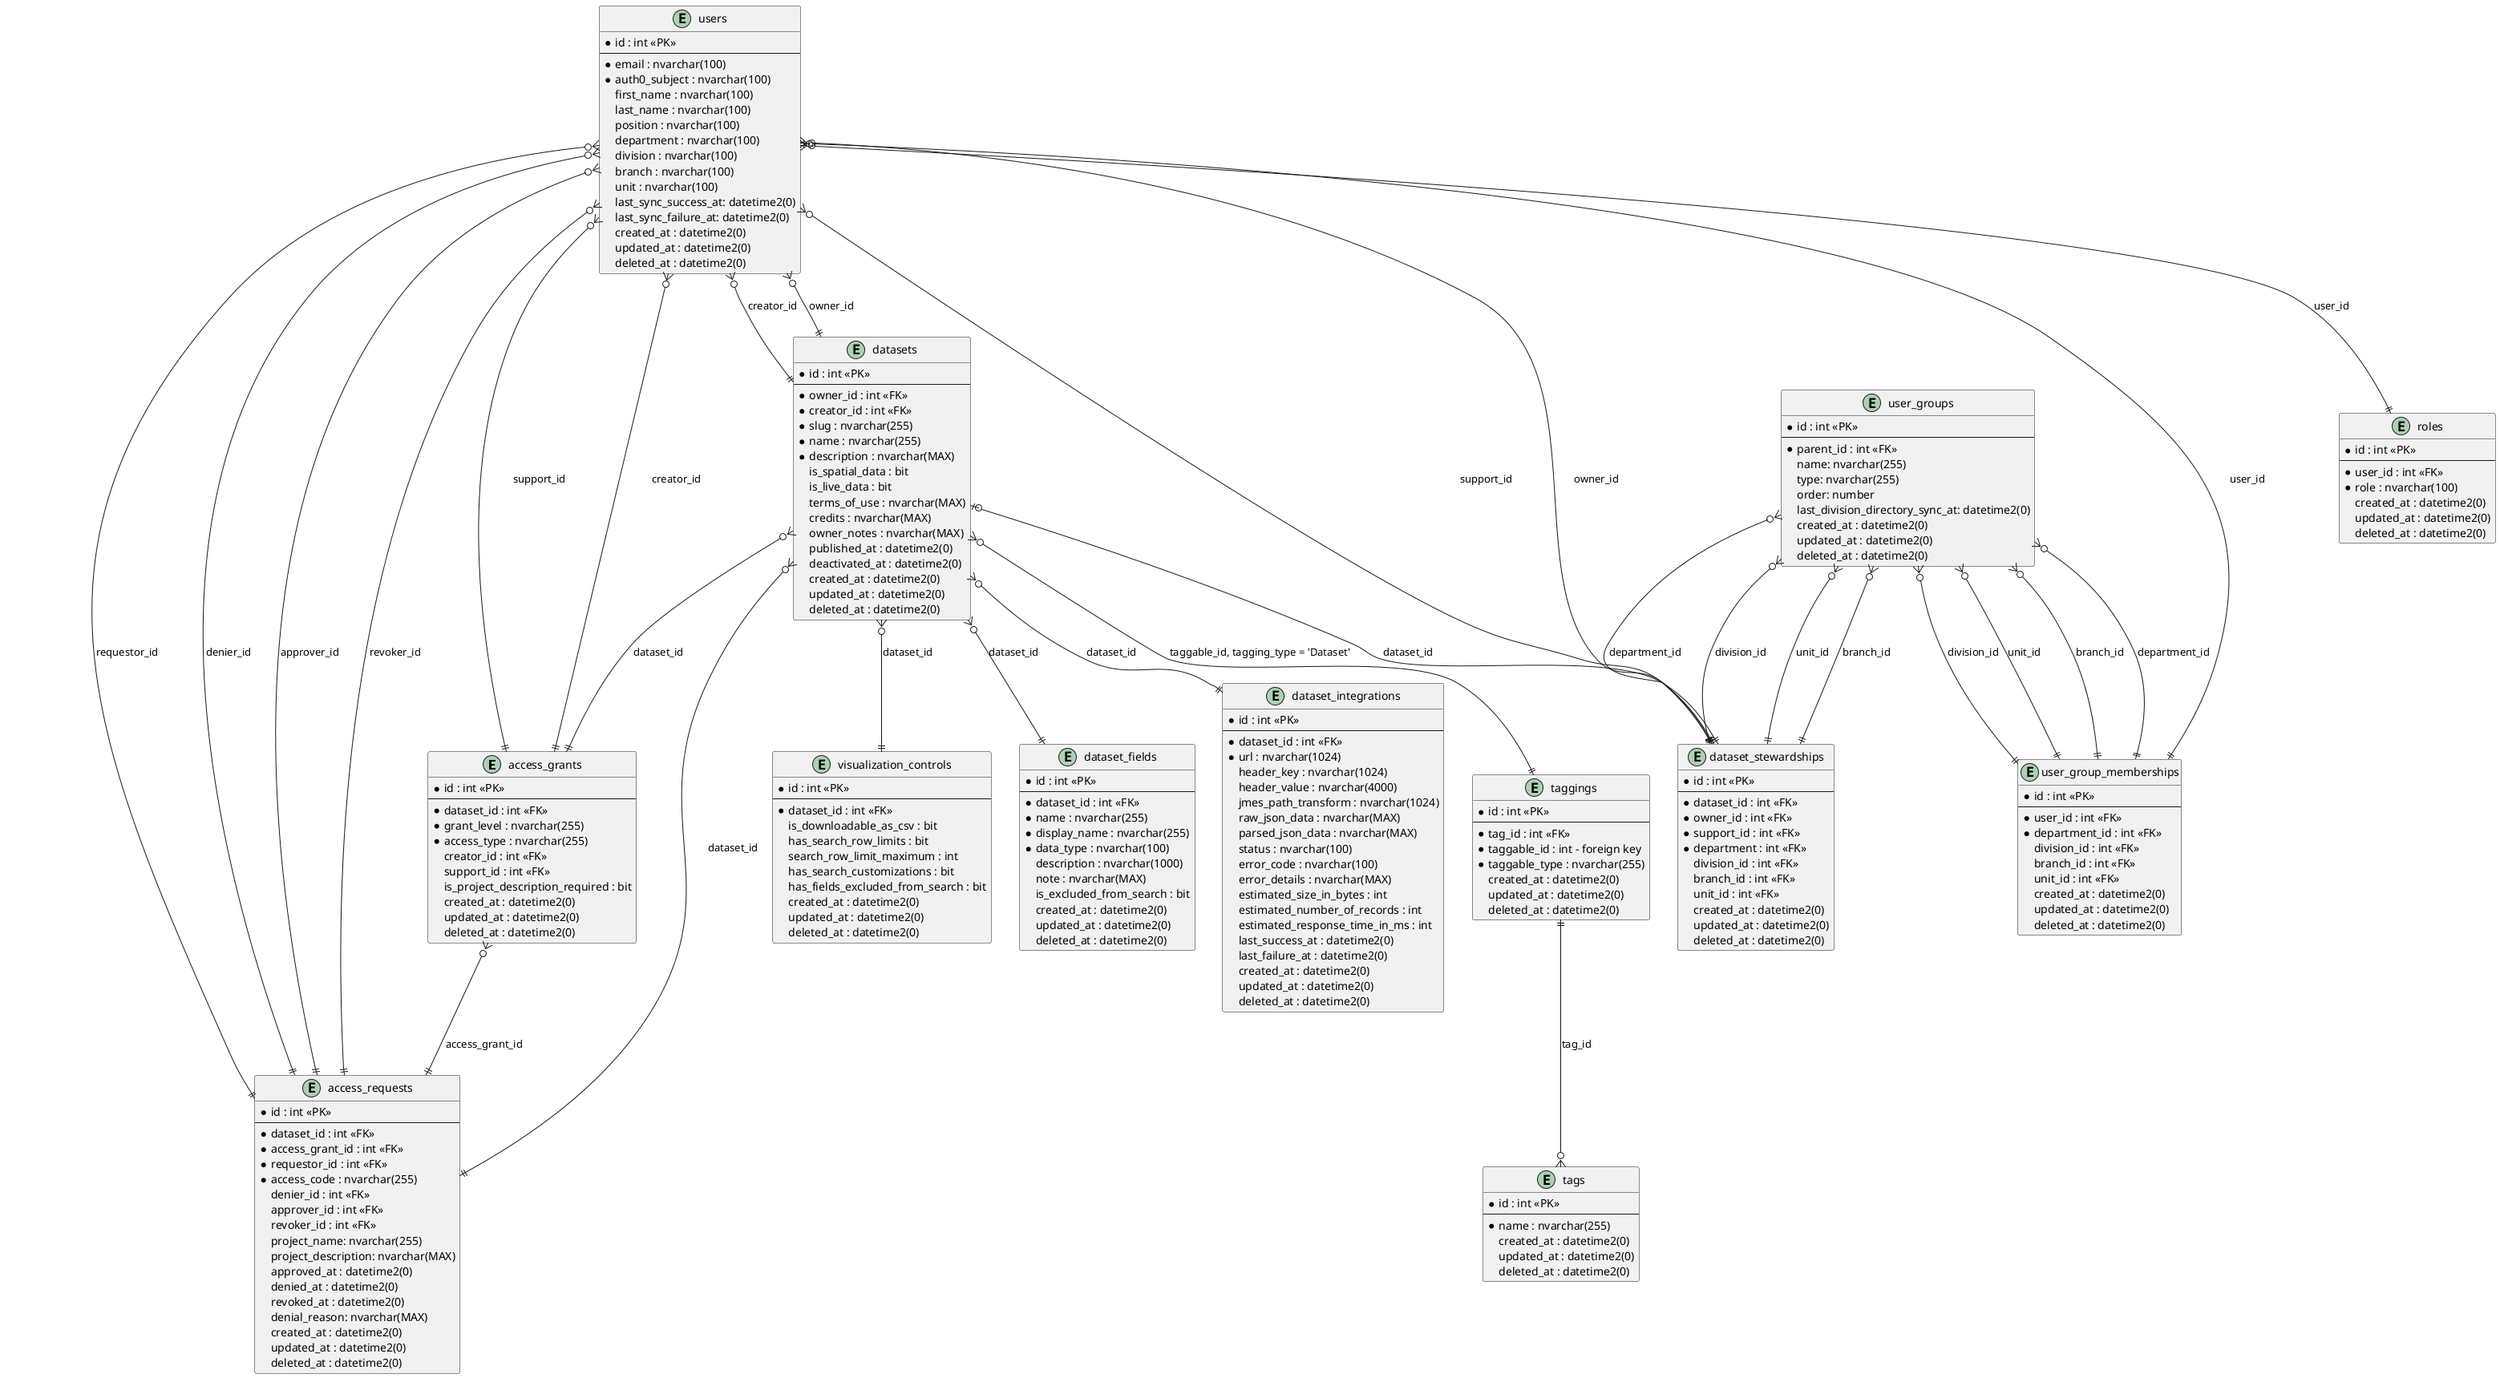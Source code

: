 @startuml Entity Relationship Diagrams
entity "access_grants" {
  * id : int <<PK>>
  --
  * dataset_id : int <<FK>>
  * grant_level : nvarchar(255)
  * access_type : nvarchar(255)
  creator_id : int <<FK>>
  support_id : int <<FK>>
  is_project_description_required : bit
  created_at : datetime2(0)
  updated_at : datetime2(0)
  deleted_at : datetime2(0)
}

entity "access_requests" {
  * id : int <<PK>>
  --
  * dataset_id : int <<FK>>
  * access_grant_id : int <<FK>>
  * requestor_id : int <<FK>>
  * access_code : nvarchar(255)
  denier_id : int <<FK>>
  approver_id : int <<FK>>
  revoker_id : int <<FK>>
  project_name: nvarchar(255)
  project_description: nvarchar(MAX)
  approved_at : datetime2(0)
  denied_at : datetime2(0)
  revoked_at : datetime2(0)
  denial_reason: nvarchar(MAX)
  created_at : datetime2(0)
  updated_at : datetime2(0)
  deleted_at : datetime2(0)
}

entity "dataset_fields" {
  * id : int <<PK>>
  --
  * dataset_id : int <<FK>>
  * name : nvarchar(255)
  * display_name : nvarchar(255)
  * data_type : nvarchar(100)
  description : nvarchar(1000)
  note : nvarchar(MAX)
  is_excluded_from_search : bit
  created_at : datetime2(0)
  updated_at : datetime2(0)
  deleted_at : datetime2(0)
}

entity "dataset_integrations" {
  * id : int <<PK>>
  --
  * dataset_id : int <<FK>>
  * url : nvarchar(1024)
  header_key : nvarchar(1024)
  header_value : nvarchar(4000)
  jmes_path_transform : nvarchar(1024)
  raw_json_data : nvarchar(MAX)
  parsed_json_data : nvarchar(MAX)
  status : nvarchar(100)
  error_code : nvarchar(100)
  error_details : nvarchar(MAX)
  estimated_size_in_bytes : int
  estimated_number_of_records : int
  estimated_response_time_in_ms : int
  last_success_at : datetime2(0)
  last_failure_at : datetime2(0)
  created_at : datetime2(0)
  updated_at : datetime2(0)
  deleted_at : datetime2(0)
}

entity "dataset_stewardships" {
  * id : int <<PK>>
  --
  * dataset_id : int <<FK>>
  * owner_id : int <<FK>>
  * support_id : int <<FK>>
  * department : int <<FK>>
  division_id : int <<FK>>
  branch_id : int <<FK>>
  unit_id : int <<FK>>
  created_at : datetime2(0)
  updated_at : datetime2(0)
  deleted_at : datetime2(0)
}

entity "datasets" {
  * id : int <<PK>>
  --
  * owner_id : int <<FK>>
  * creator_id : int <<FK>>
  * slug : nvarchar(255)
  * name : nvarchar(255)
  * description : nvarchar(MAX)
  is_spatial_data : bit
  is_live_data : bit
  terms_of_use : nvarchar(MAX)
  credits : nvarchar(MAX)
  owner_notes : nvarchar(MAX)
  published_at : datetime2(0)
  deactivated_at : datetime2(0)
  created_at : datetime2(0)
  updated_at : datetime2(0)
  deleted_at : datetime2(0)
}

entity "roles" {
  * id : int <<PK>>
  --
  * user_id : int <<FK>>
  * role : nvarchar(100)
  created_at : datetime2(0)
  updated_at : datetime2(0)
  deleted_at : datetime2(0)
}

entity "taggings" {
  * id : int <<PK>>
  --
  * tag_id : int <<FK>>
  * taggable_id : int - foreign key
  * taggable_type : nvarchar(255)
  created_at : datetime2(0)
  updated_at : datetime2(0)
  deleted_at : datetime2(0)
}

entity "tags" {
  * id : int <<PK>>
  --
  * name : nvarchar(255)
  created_at : datetime2(0)
  updated_at : datetime2(0)
  deleted_at : datetime2(0)
}


entity "user_group_memberships" {
  * id : int <<PK>>
  --
  * user_id : int <<FK>>
  * department_id : int <<FK>>
  division_id : int <<FK>>
  branch_id : int <<FK>>
  unit_id : int <<FK>>
  created_at : datetime2(0)
  updated_at : datetime2(0)
  deleted_at : datetime2(0)
}

entity "user_groups" {
  * id : int <<PK>>
  --
  * parent_id : int <<FK>>
  name: nvarchar(255)
  type: nvarchar(255)
  order: number
  last_division_directory_sync_at: datetime2(0)
  created_at : datetime2(0)
  updated_at : datetime2(0)
  deleted_at : datetime2(0)
}

entity "users" {
  * id : int <<PK>>
  --
  * email : nvarchar(100)
  * auth0_subject : nvarchar(100)
  first_name : nvarchar(100)
  last_name : nvarchar(100)
  position : nvarchar(100)
  department : nvarchar(100)
  division : nvarchar(100)
  branch : nvarchar(100)
  unit : nvarchar(100)
  last_sync_success_at: datetime2(0)
  last_sync_failure_at: datetime2(0)
  created_at : datetime2(0)
  updated_at : datetime2(0)
  deleted_at : datetime2(0)
}

entity "visualization_controls" {
  * id : int <<PK>>
  --
  * dataset_id : int <<FK>>
  is_downloadable_as_csv : bit
  has_search_row_limits : bit
  search_row_limit_maximum : int
  has_search_customizations : bit
  has_fields_excluded_from_search : bit
  created_at : datetime2(0)
  updated_at : datetime2(0)
  deleted_at : datetime2(0)
}

' Define relationships
access_grants }o--|| access_requests : access_grant_id
datasets }o--|| access_grants : dataset_id
datasets }o--|| dataset_fields : dataset_id
datasets }o--|| dataset_integrations : dataset_id
datasets }o--|| taggings : taggable_id, tagging_type = 'Dataset'
datasets |o--|| dataset_stewardships : dataset_id
datasets }o--|| access_requests : dataset_id
datasets }o--|| visualization_controls : dataset_id
taggings ||--o{ tags : tag_id
user_groups }o--|| dataset_stewardships : branch_id
user_groups }o--|| dataset_stewardships : department_id
user_groups }o--|| dataset_stewardships : division_id
user_groups }o--|| dataset_stewardships : unit_id
user_groups }o--|| user_group_memberships : branch_id
user_groups }o--|| user_group_memberships : department_id
user_groups }o--|| user_group_memberships : division_id
user_groups }o--|| user_group_memberships : unit_id
users }o--|| access_grants : support_id
users }o--|| access_grants : creator_id
users }o--|| access_requests : requestor_id
users }o--|| access_requests : denier_id
users }o--|| access_requests : approver_id
users }o--|| access_requests : revoker_id
users }o--|| dataset_stewardships : owner_id
users }o--|| dataset_stewardships : support_id
users }o--|| datasets : creator_id
users }o--|| datasets : owner_id
users }o--|| roles : user_id
users |o--|| user_group_memberships : user_id
@enduml

